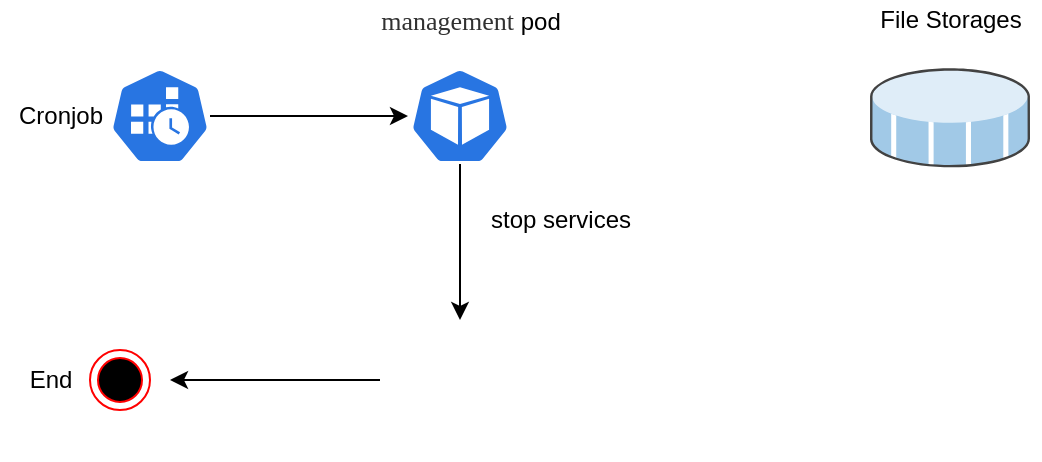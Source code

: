 <mxfile version="18.1.2" type="github">
  <diagram id="WXbRl40rSkPynY5nRWmN" name="Page-1">
    <mxGraphModel dx="894" dy="588" grid="1" gridSize="10" guides="1" tooltips="1" connect="1" arrows="1" fold="1" page="1" pageScale="1" pageWidth="850" pageHeight="1100" math="0" shadow="0">
      <root>
        <mxCell id="0" />
        <mxCell id="1" parent="0" />
        <mxCell id="CRXNA2ymW0W_loP6-qAH-2" value="" style="shadow=0;dashed=0;html=1;labelPosition=center;verticalLabelPosition=bottom;verticalAlign=top;align=center;outlineConnect=0;shape=mxgraph.veeam.3d.datastore_snapshot;" vertex="1" parent="1">
          <mxGeometry x="550" y="194" width="80" height="50" as="geometry" />
        </mxCell>
        <mxCell id="CRXNA2ymW0W_loP6-qAH-3" value="File Storages" style="text;html=1;align=center;verticalAlign=middle;resizable=0;points=[];autosize=1;strokeColor=none;fillColor=none;" vertex="1" parent="1">
          <mxGeometry x="545" y="160" width="90" height="20" as="geometry" />
        </mxCell>
        <mxCell id="CRXNA2ymW0W_loP6-qAH-8" style="edgeStyle=orthogonalEdgeStyle;rounded=0;orthogonalLoop=1;jettySize=auto;html=1;entryX=-0.02;entryY=0.5;entryDx=0;entryDy=0;entryPerimeter=0;" edge="1" parent="1" source="CRXNA2ymW0W_loP6-qAH-4" target="CRXNA2ymW0W_loP6-qAH-6">
          <mxGeometry relative="1" as="geometry" />
        </mxCell>
        <mxCell id="CRXNA2ymW0W_loP6-qAH-4" value="" style="sketch=0;html=1;dashed=0;whitespace=wrap;fillColor=#2875E2;strokeColor=#ffffff;points=[[0.005,0.63,0],[0.1,0.2,0],[0.9,0.2,0],[0.5,0,0],[0.995,0.63,0],[0.72,0.99,0],[0.5,1,0],[0.28,0.99,0]];shape=mxgraph.kubernetes.icon;prIcon=cronjob" vertex="1" parent="1">
          <mxGeometry x="170" y="194" width="50" height="48" as="geometry" />
        </mxCell>
        <mxCell id="CRXNA2ymW0W_loP6-qAH-5" value="Cronjob" style="text;html=1;align=center;verticalAlign=middle;resizable=0;points=[];autosize=1;strokeColor=none;fillColor=none;" vertex="1" parent="1">
          <mxGeometry x="115" y="208" width="60" height="20" as="geometry" />
        </mxCell>
        <mxCell id="CRXNA2ymW0W_loP6-qAH-11" style="edgeStyle=orthogonalEdgeStyle;rounded=0;orthogonalLoop=1;jettySize=auto;html=1;" edge="1" parent="1" source="CRXNA2ymW0W_loP6-qAH-6">
          <mxGeometry relative="1" as="geometry">
            <mxPoint x="345" y="320" as="targetPoint" />
          </mxGeometry>
        </mxCell>
        <mxCell id="CRXNA2ymW0W_loP6-qAH-6" value="" style="sketch=0;html=1;dashed=0;whitespace=wrap;fillColor=#2875E2;strokeColor=#ffffff;points=[[0.005,0.63,0],[0.1,0.2,0],[0.9,0.2,0],[0.5,0,0],[0.995,0.63,0],[0.72,0.99,0],[0.5,1,0],[0.28,0.99,0]];shape=mxgraph.kubernetes.icon;prIcon=pod" vertex="1" parent="1">
          <mxGeometry x="320" y="194" width="50" height="48" as="geometry" />
        </mxCell>
        <mxCell id="CRXNA2ymW0W_loP6-qAH-10" value="&lt;span style=&quot;caret-color: rgb(49, 49, 49); color: rgb(49, 49, 49); font-family: MacDictSTHeiti; font-size: 13px; text-align: left; text-size-adjust: auto;&quot;&gt;management&lt;/span&gt;&amp;nbsp;pod" style="text;html=1;align=center;verticalAlign=middle;resizable=0;points=[];autosize=1;strokeColor=none;fillColor=none;" vertex="1" parent="1">
          <mxGeometry x="290" y="160" width="120" height="20" as="geometry" />
        </mxCell>
        <mxCell id="CRXNA2ymW0W_loP6-qAH-13" value="stop services" style="text;html=1;align=center;verticalAlign=middle;resizable=0;points=[];autosize=1;strokeColor=none;fillColor=none;" vertex="1" parent="1">
          <mxGeometry x="350" y="260" width="90" height="20" as="geometry" />
        </mxCell>
        <mxCell id="CRXNA2ymW0W_loP6-qAH-17" style="edgeStyle=orthogonalEdgeStyle;rounded=0;orthogonalLoop=1;jettySize=auto;html=1;" edge="1" parent="1" source="CRXNA2ymW0W_loP6-qAH-16">
          <mxGeometry relative="1" as="geometry">
            <mxPoint x="200" y="350" as="targetPoint" />
          </mxGeometry>
        </mxCell>
        <mxCell id="CRXNA2ymW0W_loP6-qAH-16" value="" style="shape=image;html=1;verticalAlign=top;verticalLabelPosition=bottom;labelBackgroundColor=#ffffff;imageAspect=0;aspect=fixed;image=https://cdn0.iconfinder.com/data/icons/Vector-Icon-set-1-BevelAndEmboss-Net/89/alarm-clock.png" vertex="1" parent="1">
          <mxGeometry x="305" y="310" width="80" height="80" as="geometry" />
        </mxCell>
        <mxCell id="CRXNA2ymW0W_loP6-qAH-18" value="" style="ellipse;html=1;shape=endState;fillColor=#000000;strokeColor=#ff0000;" vertex="1" parent="1">
          <mxGeometry x="160" y="335" width="30" height="30" as="geometry" />
        </mxCell>
        <mxCell id="CRXNA2ymW0W_loP6-qAH-19" value="End" style="text;html=1;align=center;verticalAlign=middle;resizable=0;points=[];autosize=1;strokeColor=none;fillColor=none;" vertex="1" parent="1">
          <mxGeometry x="120" y="340" width="40" height="20" as="geometry" />
        </mxCell>
      </root>
    </mxGraphModel>
  </diagram>
</mxfile>
